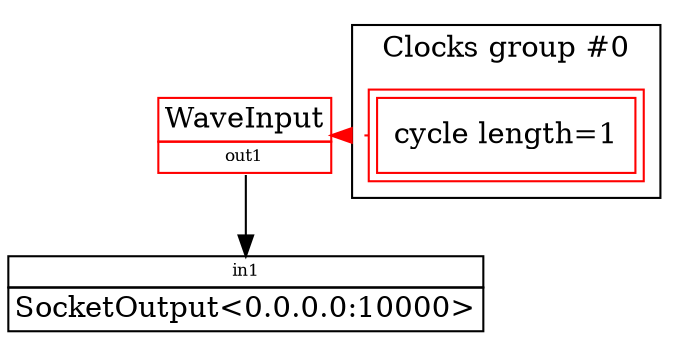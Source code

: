 /* This is output of DSP::Clock::SchemeToDOTfile */
/* Signal processing in this application is built on DSP Engine ver. 0.20.036 2005-2023 Marek Blok */

digraph TEST {
  subgraph BLOCKS {
    source_1 [label=<<TABLE BORDER="0" CELLBORDER="1" CELLSPACING="0">
      <TR><TD COLSPAN="1">WaveInput</TD></TR>
      <TR><TD COLSPAN="1" PORT="out1"><FONT POINT-SIZE="8.0">out1</FONT></TD></TR>
      </TABLE>>, shape=plain];
    source_1[color=red];
    clock_0x1aa23016700 -> source_1 [style=dotted, constraint=false, color=red];


    source_1:out1 -> block_2:in1;


    block_2 [label=<<TABLE BORDER="0" CELLBORDER="1" CELLSPACING="0">
      <TR><TD COLSPAN="1" PORT="in1"><FONT POINT-SIZE="8.0">in1</FONT></TD></TR>
      <TR><TD COLSPAN="1">SocketOutput&lt;0.0.0.0:10000&gt;</TD></TR>
      </TABLE>>, shape=plain];


    style=invis;
  }

  subgraph cluster_clock_group_0 {
    clock_0x1aa23016700 [shape=box,peripheries=2,label = "cycle length=1",color=red];
    label = "Clocks group #0";
  }
}
